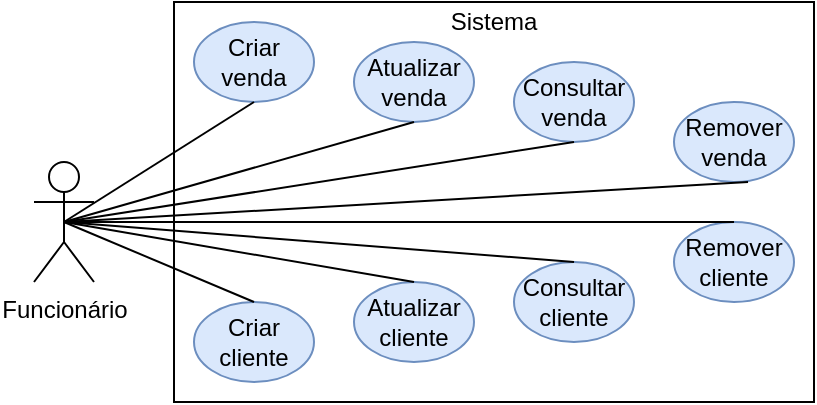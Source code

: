 <mxfile version="15.7.0" type="device"><diagram id="J1_K-SEjIy1ZKZ4AhxxN" name="Page-1"><mxGraphModel dx="1345" dy="820" grid="1" gridSize="10" guides="1" tooltips="1" connect="1" arrows="1" fold="1" page="1" pageScale="1" pageWidth="827" pageHeight="1169" math="0" shadow="0"><root><mxCell id="0"/><mxCell id="1" parent="0"/><mxCell id="PZfMB_u0YXN7Pgld8vFv-1" value="Funcionário" style="shape=umlActor;verticalLabelPosition=bottom;verticalAlign=top;html=1;outlineConnect=0;" vertex="1" parent="1"><mxGeometry x="30" y="80" width="30" height="60" as="geometry"/></mxCell><mxCell id="PZfMB_u0YXN7Pgld8vFv-5" value="" style="rounded=0;whiteSpace=wrap;html=1;" vertex="1" parent="1"><mxGeometry x="100" width="320" height="200" as="geometry"/></mxCell><mxCell id="PZfMB_u0YXN7Pgld8vFv-6" value="Sistema" style="text;html=1;strokeColor=none;fillColor=none;align=center;verticalAlign=middle;whiteSpace=wrap;rounded=0;" vertex="1" parent="1"><mxGeometry x="230" width="60" height="20" as="geometry"/></mxCell><mxCell id="PZfMB_u0YXN7Pgld8vFv-7" value="Criar venda" style="ellipse;whiteSpace=wrap;html=1;fillColor=#dae8fc;strokeColor=#6c8ebf;" vertex="1" parent="1"><mxGeometry x="110" y="10" width="60" height="40" as="geometry"/></mxCell><mxCell id="PZfMB_u0YXN7Pgld8vFv-8" value="Atualizar venda" style="ellipse;whiteSpace=wrap;html=1;fillColor=#dae8fc;strokeColor=#6c8ebf;" vertex="1" parent="1"><mxGeometry x="190" y="20" width="60" height="40" as="geometry"/></mxCell><mxCell id="PZfMB_u0YXN7Pgld8vFv-9" value="Consultar venda" style="ellipse;whiteSpace=wrap;html=1;fillColor=#dae8fc;strokeColor=#6c8ebf;" vertex="1" parent="1"><mxGeometry x="270" y="30" width="60" height="40" as="geometry"/></mxCell><mxCell id="PZfMB_u0YXN7Pgld8vFv-10" value="Remover venda" style="ellipse;whiteSpace=wrap;html=1;fillColor=#dae8fc;strokeColor=#6c8ebf;" vertex="1" parent="1"><mxGeometry x="350" y="50" width="60" height="40" as="geometry"/></mxCell><mxCell id="PZfMB_u0YXN7Pgld8vFv-11" value="Criar cliente" style="ellipse;whiteSpace=wrap;html=1;fillColor=#dae8fc;strokeColor=#6c8ebf;" vertex="1" parent="1"><mxGeometry x="110" y="150" width="60" height="40" as="geometry"/></mxCell><mxCell id="PZfMB_u0YXN7Pgld8vFv-12" value="Atualizar cliente" style="ellipse;whiteSpace=wrap;html=1;fillColor=#dae8fc;strokeColor=#6c8ebf;" vertex="1" parent="1"><mxGeometry x="190" y="140" width="60" height="40" as="geometry"/></mxCell><mxCell id="PZfMB_u0YXN7Pgld8vFv-13" value="Consultar cliente" style="ellipse;whiteSpace=wrap;html=1;fillColor=#dae8fc;strokeColor=#6c8ebf;" vertex="1" parent="1"><mxGeometry x="270" y="130" width="60" height="40" as="geometry"/></mxCell><mxCell id="PZfMB_u0YXN7Pgld8vFv-14" value="Remover cliente" style="ellipse;whiteSpace=wrap;html=1;fillColor=#dae8fc;strokeColor=#6c8ebf;" vertex="1" parent="1"><mxGeometry x="350" y="110" width="60" height="40" as="geometry"/></mxCell><mxCell id="PZfMB_u0YXN7Pgld8vFv-15" value="" style="endArrow=none;html=1;rounded=0;exitX=0.5;exitY=0.5;exitDx=0;exitDy=0;exitPerimeter=0;entryX=0.5;entryY=1;entryDx=0;entryDy=0;" edge="1" parent="1" source="PZfMB_u0YXN7Pgld8vFv-1" target="PZfMB_u0YXN7Pgld8vFv-7"><mxGeometry width="50" height="50" relative="1" as="geometry"><mxPoint x="120" y="280" as="sourcePoint"/><mxPoint x="170" y="230" as="targetPoint"/></mxGeometry></mxCell><mxCell id="PZfMB_u0YXN7Pgld8vFv-16" value="" style="endArrow=none;html=1;rounded=0;exitX=0.5;exitY=0.5;exitDx=0;exitDy=0;exitPerimeter=0;entryX=0.5;entryY=1;entryDx=0;entryDy=0;" edge="1" parent="1" source="PZfMB_u0YXN7Pgld8vFv-1" target="PZfMB_u0YXN7Pgld8vFv-8"><mxGeometry width="50" height="50" relative="1" as="geometry"><mxPoint x="55" y="130.98" as="sourcePoint"/><mxPoint x="150" y="60" as="targetPoint"/></mxGeometry></mxCell><mxCell id="PZfMB_u0YXN7Pgld8vFv-17" value="" style="endArrow=none;html=1;rounded=0;exitX=0.5;exitY=0.5;exitDx=0;exitDy=0;exitPerimeter=0;entryX=0.5;entryY=1;entryDx=0;entryDy=0;" edge="1" parent="1" source="PZfMB_u0YXN7Pgld8vFv-1" target="PZfMB_u0YXN7Pgld8vFv-9"><mxGeometry width="50" height="50" relative="1" as="geometry"><mxPoint x="55" y="120" as="sourcePoint"/><mxPoint x="150" y="60" as="targetPoint"/></mxGeometry></mxCell><mxCell id="PZfMB_u0YXN7Pgld8vFv-18" value="" style="endArrow=none;html=1;rounded=0;exitX=0.5;exitY=0.5;exitDx=0;exitDy=0;exitPerimeter=0;entryX=0.617;entryY=1;entryDx=0;entryDy=0;entryPerimeter=0;" edge="1" parent="1" source="PZfMB_u0YXN7Pgld8vFv-1" target="PZfMB_u0YXN7Pgld8vFv-10"><mxGeometry width="50" height="50" relative="1" as="geometry"><mxPoint x="55" y="120" as="sourcePoint"/><mxPoint x="310" y="80" as="targetPoint"/></mxGeometry></mxCell><mxCell id="PZfMB_u0YXN7Pgld8vFv-19" value="" style="endArrow=none;html=1;rounded=0;exitX=0.5;exitY=0.5;exitDx=0;exitDy=0;exitPerimeter=0;entryX=0.5;entryY=0;entryDx=0;entryDy=0;" edge="1" parent="1" source="PZfMB_u0YXN7Pgld8vFv-1" target="PZfMB_u0YXN7Pgld8vFv-14"><mxGeometry width="50" height="50" relative="1" as="geometry"><mxPoint x="55" y="120" as="sourcePoint"/><mxPoint x="397.02" y="100" as="targetPoint"/></mxGeometry></mxCell><mxCell id="PZfMB_u0YXN7Pgld8vFv-20" value="" style="endArrow=none;html=1;rounded=0;exitX=0.5;exitY=0.5;exitDx=0;exitDy=0;exitPerimeter=0;entryX=0.5;entryY=0;entryDx=0;entryDy=0;" edge="1" parent="1" source="PZfMB_u0YXN7Pgld8vFv-1" target="PZfMB_u0YXN7Pgld8vFv-13"><mxGeometry width="50" height="50" relative="1" as="geometry"><mxPoint x="55" y="120" as="sourcePoint"/><mxPoint x="390" y="120" as="targetPoint"/></mxGeometry></mxCell><mxCell id="PZfMB_u0YXN7Pgld8vFv-21" value="" style="endArrow=none;html=1;rounded=0;exitX=0.5;exitY=0.5;exitDx=0;exitDy=0;exitPerimeter=0;entryX=0.5;entryY=0;entryDx=0;entryDy=0;" edge="1" parent="1" source="PZfMB_u0YXN7Pgld8vFv-1" target="PZfMB_u0YXN7Pgld8vFv-12"><mxGeometry width="50" height="50" relative="1" as="geometry"><mxPoint x="55" y="120" as="sourcePoint"/><mxPoint x="310" y="140" as="targetPoint"/></mxGeometry></mxCell><mxCell id="PZfMB_u0YXN7Pgld8vFv-22" value="" style="endArrow=none;html=1;rounded=0;exitX=0.5;exitY=0.5;exitDx=0;exitDy=0;exitPerimeter=0;entryX=0.5;entryY=0;entryDx=0;entryDy=0;" edge="1" parent="1" source="PZfMB_u0YXN7Pgld8vFv-1" target="PZfMB_u0YXN7Pgld8vFv-11"><mxGeometry width="50" height="50" relative="1" as="geometry"><mxPoint x="55" y="120" as="sourcePoint"/><mxPoint x="230" y="150" as="targetPoint"/></mxGeometry></mxCell></root></mxGraphModel></diagram></mxfile>